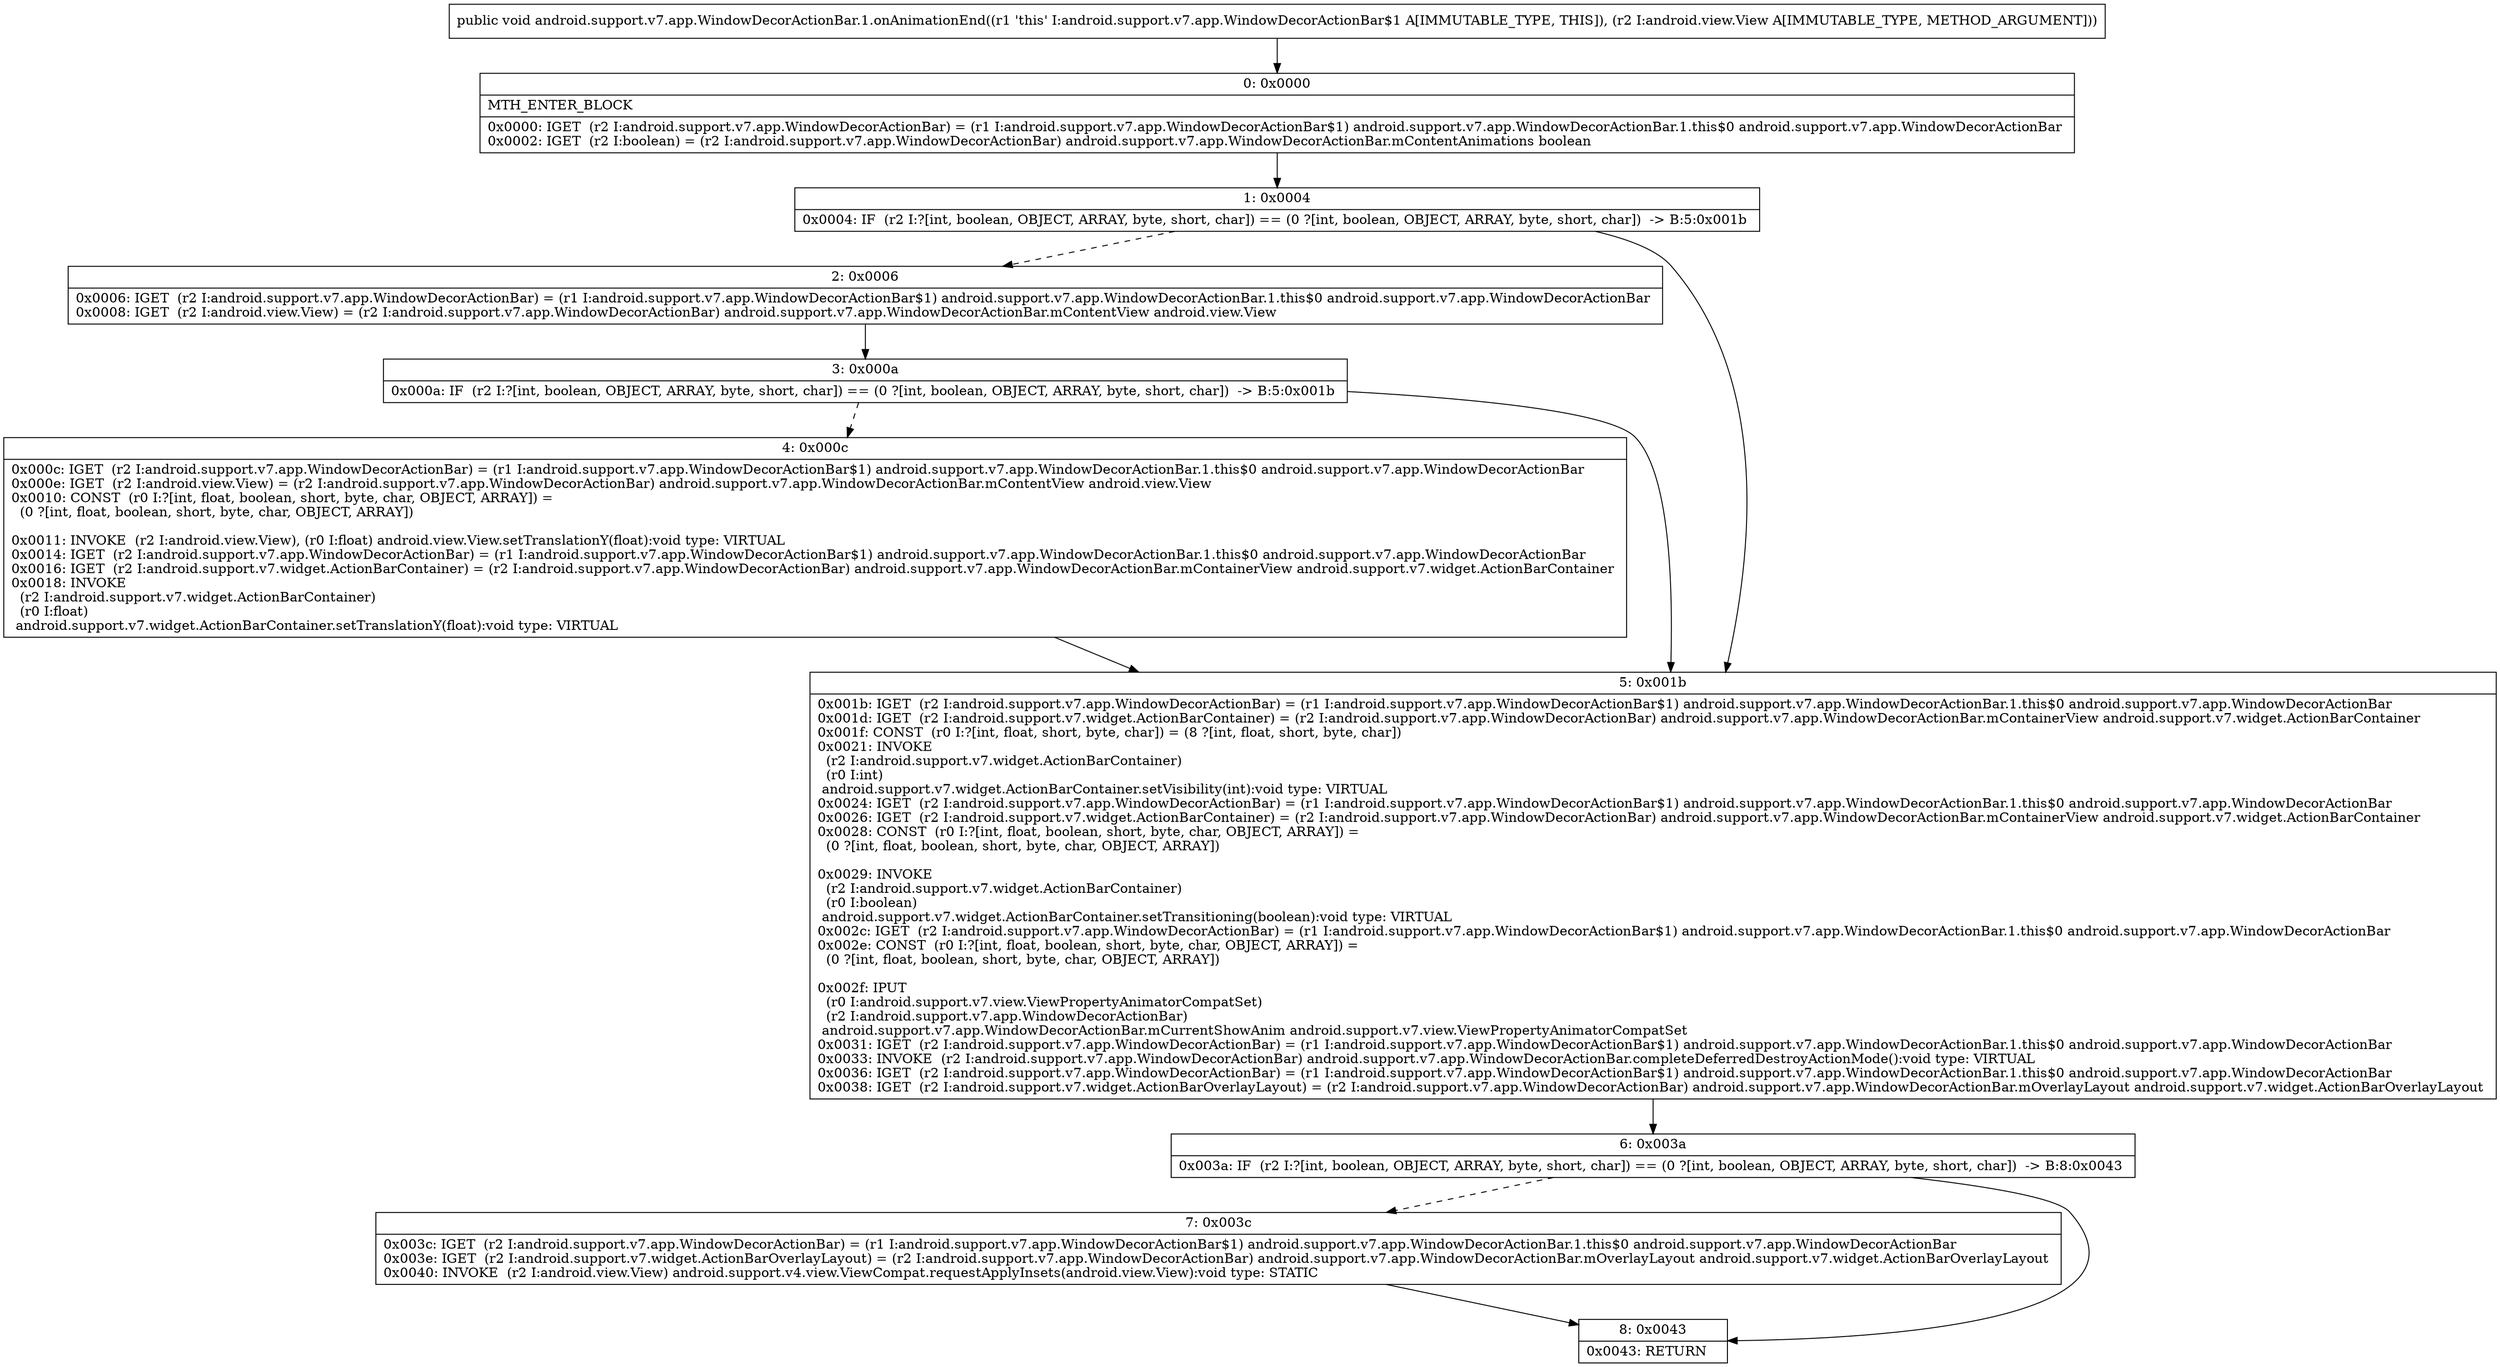 digraph "CFG forandroid.support.v7.app.WindowDecorActionBar.1.onAnimationEnd(Landroid\/view\/View;)V" {
Node_0 [shape=record,label="{0\:\ 0x0000|MTH_ENTER_BLOCK\l|0x0000: IGET  (r2 I:android.support.v7.app.WindowDecorActionBar) = (r1 I:android.support.v7.app.WindowDecorActionBar$1) android.support.v7.app.WindowDecorActionBar.1.this$0 android.support.v7.app.WindowDecorActionBar \l0x0002: IGET  (r2 I:boolean) = (r2 I:android.support.v7.app.WindowDecorActionBar) android.support.v7.app.WindowDecorActionBar.mContentAnimations boolean \l}"];
Node_1 [shape=record,label="{1\:\ 0x0004|0x0004: IF  (r2 I:?[int, boolean, OBJECT, ARRAY, byte, short, char]) == (0 ?[int, boolean, OBJECT, ARRAY, byte, short, char])  \-\> B:5:0x001b \l}"];
Node_2 [shape=record,label="{2\:\ 0x0006|0x0006: IGET  (r2 I:android.support.v7.app.WindowDecorActionBar) = (r1 I:android.support.v7.app.WindowDecorActionBar$1) android.support.v7.app.WindowDecorActionBar.1.this$0 android.support.v7.app.WindowDecorActionBar \l0x0008: IGET  (r2 I:android.view.View) = (r2 I:android.support.v7.app.WindowDecorActionBar) android.support.v7.app.WindowDecorActionBar.mContentView android.view.View \l}"];
Node_3 [shape=record,label="{3\:\ 0x000a|0x000a: IF  (r2 I:?[int, boolean, OBJECT, ARRAY, byte, short, char]) == (0 ?[int, boolean, OBJECT, ARRAY, byte, short, char])  \-\> B:5:0x001b \l}"];
Node_4 [shape=record,label="{4\:\ 0x000c|0x000c: IGET  (r2 I:android.support.v7.app.WindowDecorActionBar) = (r1 I:android.support.v7.app.WindowDecorActionBar$1) android.support.v7.app.WindowDecorActionBar.1.this$0 android.support.v7.app.WindowDecorActionBar \l0x000e: IGET  (r2 I:android.view.View) = (r2 I:android.support.v7.app.WindowDecorActionBar) android.support.v7.app.WindowDecorActionBar.mContentView android.view.View \l0x0010: CONST  (r0 I:?[int, float, boolean, short, byte, char, OBJECT, ARRAY]) = \l  (0 ?[int, float, boolean, short, byte, char, OBJECT, ARRAY])\l \l0x0011: INVOKE  (r2 I:android.view.View), (r0 I:float) android.view.View.setTranslationY(float):void type: VIRTUAL \l0x0014: IGET  (r2 I:android.support.v7.app.WindowDecorActionBar) = (r1 I:android.support.v7.app.WindowDecorActionBar$1) android.support.v7.app.WindowDecorActionBar.1.this$0 android.support.v7.app.WindowDecorActionBar \l0x0016: IGET  (r2 I:android.support.v7.widget.ActionBarContainer) = (r2 I:android.support.v7.app.WindowDecorActionBar) android.support.v7.app.WindowDecorActionBar.mContainerView android.support.v7.widget.ActionBarContainer \l0x0018: INVOKE  \l  (r2 I:android.support.v7.widget.ActionBarContainer)\l  (r0 I:float)\l android.support.v7.widget.ActionBarContainer.setTranslationY(float):void type: VIRTUAL \l}"];
Node_5 [shape=record,label="{5\:\ 0x001b|0x001b: IGET  (r2 I:android.support.v7.app.WindowDecorActionBar) = (r1 I:android.support.v7.app.WindowDecorActionBar$1) android.support.v7.app.WindowDecorActionBar.1.this$0 android.support.v7.app.WindowDecorActionBar \l0x001d: IGET  (r2 I:android.support.v7.widget.ActionBarContainer) = (r2 I:android.support.v7.app.WindowDecorActionBar) android.support.v7.app.WindowDecorActionBar.mContainerView android.support.v7.widget.ActionBarContainer \l0x001f: CONST  (r0 I:?[int, float, short, byte, char]) = (8 ?[int, float, short, byte, char]) \l0x0021: INVOKE  \l  (r2 I:android.support.v7.widget.ActionBarContainer)\l  (r0 I:int)\l android.support.v7.widget.ActionBarContainer.setVisibility(int):void type: VIRTUAL \l0x0024: IGET  (r2 I:android.support.v7.app.WindowDecorActionBar) = (r1 I:android.support.v7.app.WindowDecorActionBar$1) android.support.v7.app.WindowDecorActionBar.1.this$0 android.support.v7.app.WindowDecorActionBar \l0x0026: IGET  (r2 I:android.support.v7.widget.ActionBarContainer) = (r2 I:android.support.v7.app.WindowDecorActionBar) android.support.v7.app.WindowDecorActionBar.mContainerView android.support.v7.widget.ActionBarContainer \l0x0028: CONST  (r0 I:?[int, float, boolean, short, byte, char, OBJECT, ARRAY]) = \l  (0 ?[int, float, boolean, short, byte, char, OBJECT, ARRAY])\l \l0x0029: INVOKE  \l  (r2 I:android.support.v7.widget.ActionBarContainer)\l  (r0 I:boolean)\l android.support.v7.widget.ActionBarContainer.setTransitioning(boolean):void type: VIRTUAL \l0x002c: IGET  (r2 I:android.support.v7.app.WindowDecorActionBar) = (r1 I:android.support.v7.app.WindowDecorActionBar$1) android.support.v7.app.WindowDecorActionBar.1.this$0 android.support.v7.app.WindowDecorActionBar \l0x002e: CONST  (r0 I:?[int, float, boolean, short, byte, char, OBJECT, ARRAY]) = \l  (0 ?[int, float, boolean, short, byte, char, OBJECT, ARRAY])\l \l0x002f: IPUT  \l  (r0 I:android.support.v7.view.ViewPropertyAnimatorCompatSet)\l  (r2 I:android.support.v7.app.WindowDecorActionBar)\l android.support.v7.app.WindowDecorActionBar.mCurrentShowAnim android.support.v7.view.ViewPropertyAnimatorCompatSet \l0x0031: IGET  (r2 I:android.support.v7.app.WindowDecorActionBar) = (r1 I:android.support.v7.app.WindowDecorActionBar$1) android.support.v7.app.WindowDecorActionBar.1.this$0 android.support.v7.app.WindowDecorActionBar \l0x0033: INVOKE  (r2 I:android.support.v7.app.WindowDecorActionBar) android.support.v7.app.WindowDecorActionBar.completeDeferredDestroyActionMode():void type: VIRTUAL \l0x0036: IGET  (r2 I:android.support.v7.app.WindowDecorActionBar) = (r1 I:android.support.v7.app.WindowDecorActionBar$1) android.support.v7.app.WindowDecorActionBar.1.this$0 android.support.v7.app.WindowDecorActionBar \l0x0038: IGET  (r2 I:android.support.v7.widget.ActionBarOverlayLayout) = (r2 I:android.support.v7.app.WindowDecorActionBar) android.support.v7.app.WindowDecorActionBar.mOverlayLayout android.support.v7.widget.ActionBarOverlayLayout \l}"];
Node_6 [shape=record,label="{6\:\ 0x003a|0x003a: IF  (r2 I:?[int, boolean, OBJECT, ARRAY, byte, short, char]) == (0 ?[int, boolean, OBJECT, ARRAY, byte, short, char])  \-\> B:8:0x0043 \l}"];
Node_7 [shape=record,label="{7\:\ 0x003c|0x003c: IGET  (r2 I:android.support.v7.app.WindowDecorActionBar) = (r1 I:android.support.v7.app.WindowDecorActionBar$1) android.support.v7.app.WindowDecorActionBar.1.this$0 android.support.v7.app.WindowDecorActionBar \l0x003e: IGET  (r2 I:android.support.v7.widget.ActionBarOverlayLayout) = (r2 I:android.support.v7.app.WindowDecorActionBar) android.support.v7.app.WindowDecorActionBar.mOverlayLayout android.support.v7.widget.ActionBarOverlayLayout \l0x0040: INVOKE  (r2 I:android.view.View) android.support.v4.view.ViewCompat.requestApplyInsets(android.view.View):void type: STATIC \l}"];
Node_8 [shape=record,label="{8\:\ 0x0043|0x0043: RETURN   \l}"];
MethodNode[shape=record,label="{public void android.support.v7.app.WindowDecorActionBar.1.onAnimationEnd((r1 'this' I:android.support.v7.app.WindowDecorActionBar$1 A[IMMUTABLE_TYPE, THIS]), (r2 I:android.view.View A[IMMUTABLE_TYPE, METHOD_ARGUMENT])) }"];
MethodNode -> Node_0;
Node_0 -> Node_1;
Node_1 -> Node_2[style=dashed];
Node_1 -> Node_5;
Node_2 -> Node_3;
Node_3 -> Node_4[style=dashed];
Node_3 -> Node_5;
Node_4 -> Node_5;
Node_5 -> Node_6;
Node_6 -> Node_7[style=dashed];
Node_6 -> Node_8;
Node_7 -> Node_8;
}

